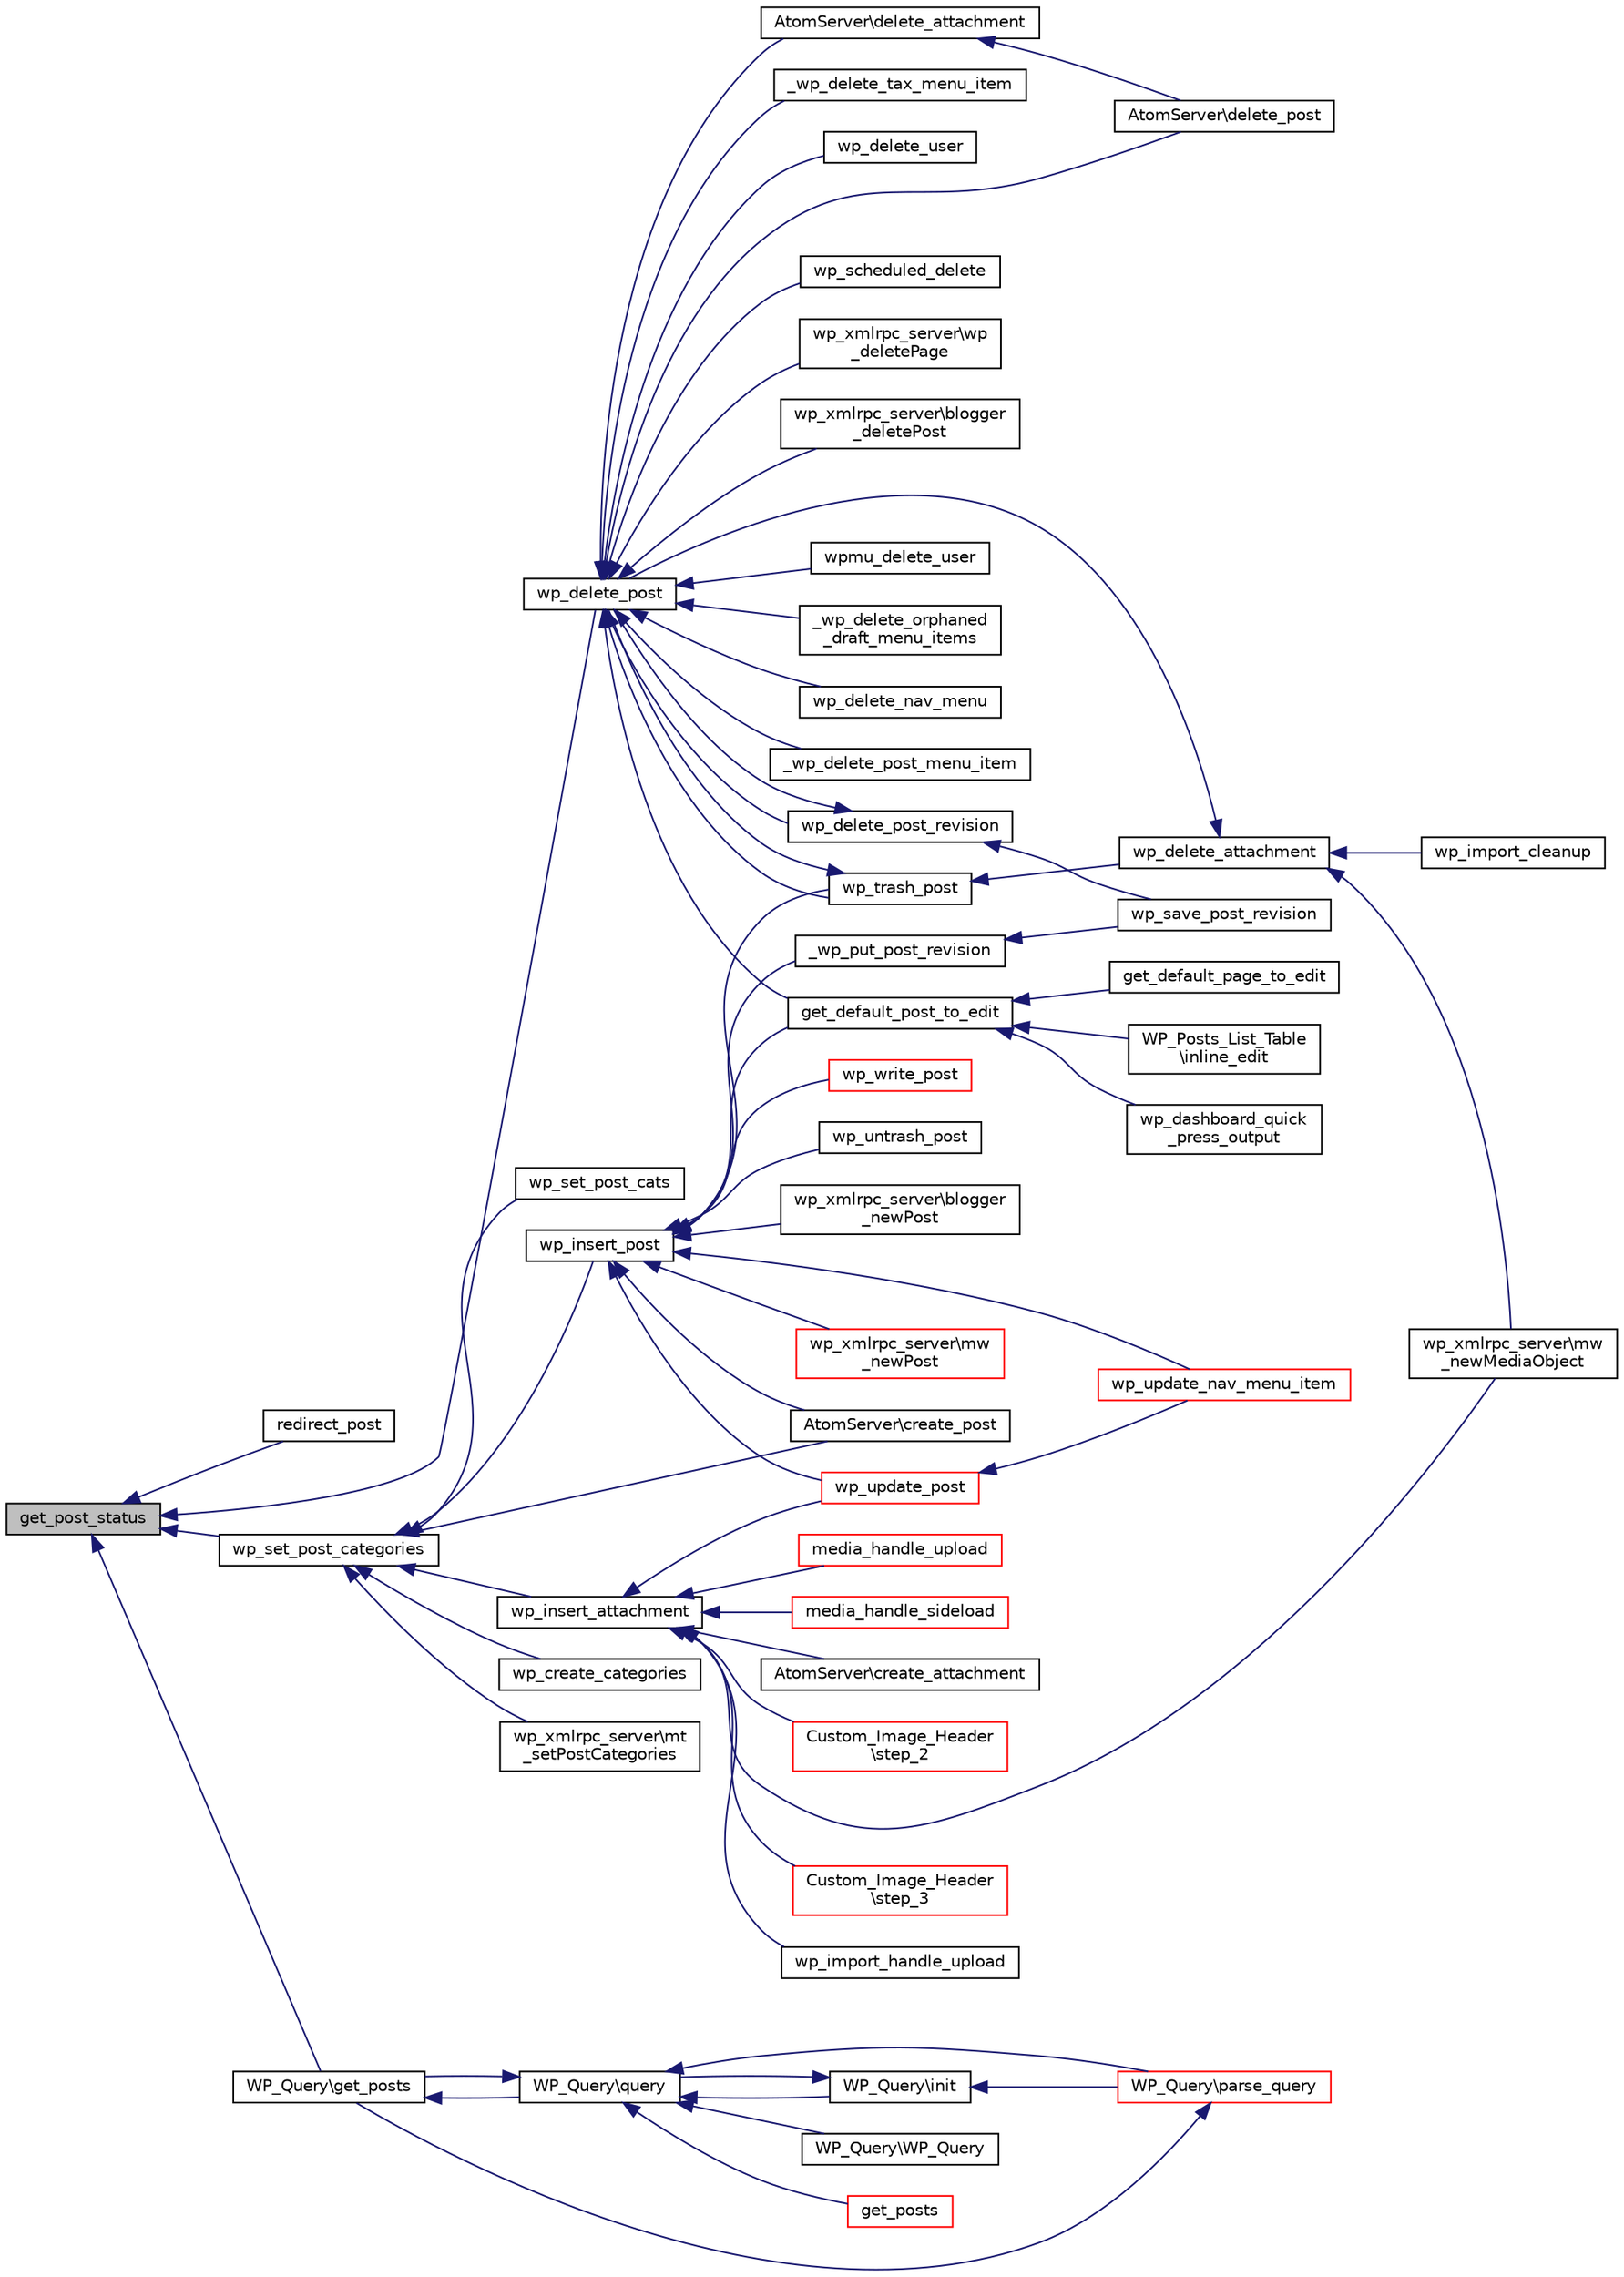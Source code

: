 digraph "get_post_status"
{
  edge [fontname="Helvetica",fontsize="10",labelfontname="Helvetica",labelfontsize="10"];
  node [fontname="Helvetica",fontsize="10",shape=record];
  rankdir="LR";
  Node1 [label="get_post_status",height=0.2,width=0.4,color="black", fillcolor="grey75", style="filled", fontcolor="black"];
  Node1 -> Node2 [dir="back",color="midnightblue",fontsize="10",style="solid",fontname="Helvetica"];
  Node2 [label="redirect_post",height=0.2,width=0.4,color="black", fillcolor="white", style="filled",URL="$wp-admin_2post_8php.html#aedeb0d59528a5cc447ec0f9f693bb488"];
  Node1 -> Node3 [dir="back",color="midnightblue",fontsize="10",style="solid",fontname="Helvetica"];
  Node3 [label="wp_delete_post",height=0.2,width=0.4,color="black", fillcolor="white", style="filled",URL="$wp-includes_2post_8php.html#affbeae076f02be4fd44a2019f39a6928"];
  Node3 -> Node4 [dir="back",color="midnightblue",fontsize="10",style="solid",fontname="Helvetica"];
  Node4 [label="wpmu_delete_user",height=0.2,width=0.4,color="black", fillcolor="white", style="filled",URL="$ms_8php.html#ad190fba638a86e148fde0990e19fb693"];
  Node3 -> Node5 [dir="back",color="midnightblue",fontsize="10",style="solid",fontname="Helvetica"];
  Node5 [label="_wp_delete_orphaned\l_draft_menu_items",height=0.2,width=0.4,color="black", fillcolor="white", style="filled",URL="$wp-admin_2includes_2nav-menu_8php.html#a0ada3f07fe0b24d09d81ba075a04568f"];
  Node3 -> Node6 [dir="back",color="midnightblue",fontsize="10",style="solid",fontname="Helvetica"];
  Node6 [label="wp_delete_nav_menu",height=0.2,width=0.4,color="black", fillcolor="white", style="filled",URL="$wp-includes_2nav-menu_8php.html#aae9c4600419ca8cf051c3a948d178263"];
  Node3 -> Node7 [dir="back",color="midnightblue",fontsize="10",style="solid",fontname="Helvetica"];
  Node7 [label="_wp_delete_post_menu_item",height=0.2,width=0.4,color="black", fillcolor="white", style="filled",URL="$wp-includes_2nav-menu_8php.html#af06b9b296150abd2375933c02d1e73b5"];
  Node3 -> Node8 [dir="back",color="midnightblue",fontsize="10",style="solid",fontname="Helvetica"];
  Node8 [label="_wp_delete_tax_menu_item",height=0.2,width=0.4,color="black", fillcolor="white", style="filled",URL="$wp-includes_2nav-menu_8php.html#a3d052edc04a489fecca8d7e3dccf79bd"];
  Node3 -> Node9 [dir="back",color="midnightblue",fontsize="10",style="solid",fontname="Helvetica"];
  Node9 [label="get_default_post_to_edit",height=0.2,width=0.4,color="black", fillcolor="white", style="filled",URL="$wp-admin_2includes_2post_8php.html#acd11b76d48a16bf3ec561142f0f45ec5"];
  Node9 -> Node10 [dir="back",color="midnightblue",fontsize="10",style="solid",fontname="Helvetica"];
  Node10 [label="WP_Posts_List_Table\l\\inline_edit",height=0.2,width=0.4,color="black", fillcolor="white", style="filled",URL="$class_w_p___posts___list___table.html#a6b18d7af0cb91ad1f0dfedf781231e05"];
  Node9 -> Node11 [dir="back",color="midnightblue",fontsize="10",style="solid",fontname="Helvetica"];
  Node11 [label="wp_dashboard_quick\l_press_output",height=0.2,width=0.4,color="black", fillcolor="white", style="filled",URL="$dashboard_8php.html#ad0228f262719d54ca3d20653a6afd5b1"];
  Node9 -> Node12 [dir="back",color="midnightblue",fontsize="10",style="solid",fontname="Helvetica"];
  Node12 [label="get_default_page_to_edit",height=0.2,width=0.4,color="black", fillcolor="white", style="filled",URL="$wp-admin_2includes_2post_8php.html#abcf6033e41b92b470c30e32b86c12edf"];
  Node3 -> Node13 [dir="back",color="midnightblue",fontsize="10",style="solid",fontname="Helvetica"];
  Node13 [label="wp_trash_post",height=0.2,width=0.4,color="black", fillcolor="white", style="filled",URL="$wp-includes_2post_8php.html#a4d499fa89c9cb5fb7f3bea60c2368c37"];
  Node13 -> Node3 [dir="back",color="midnightblue",fontsize="10",style="solid",fontname="Helvetica"];
  Node13 -> Node14 [dir="back",color="midnightblue",fontsize="10",style="solid",fontname="Helvetica"];
  Node14 [label="wp_delete_attachment",height=0.2,width=0.4,color="black", fillcolor="white", style="filled",URL="$wp-includes_2post_8php.html#a353f54ac06d8c38c531a97637d0cb164"];
  Node14 -> Node15 [dir="back",color="midnightblue",fontsize="10",style="solid",fontname="Helvetica"];
  Node15 [label="wp_import_cleanup",height=0.2,width=0.4,color="black", fillcolor="white", style="filled",URL="$includes_2import_8php.html#a8ae3a41e373cdc649511b421588ef1a6"];
  Node14 -> Node3 [dir="back",color="midnightblue",fontsize="10",style="solid",fontname="Helvetica"];
  Node14 -> Node16 [dir="back",color="midnightblue",fontsize="10",style="solid",fontname="Helvetica"];
  Node16 [label="wp_xmlrpc_server\\mw\l_newMediaObject",height=0.2,width=0.4,color="black", fillcolor="white", style="filled",URL="$classwp__xmlrpc__server.html#af701ab36453577618f4aec04df3128d0"];
  Node3 -> Node17 [dir="back",color="midnightblue",fontsize="10",style="solid",fontname="Helvetica"];
  Node17 [label="wp_delete_post_revision",height=0.2,width=0.4,color="black", fillcolor="white", style="filled",URL="$wp-includes_2post_8php.html#ab5b0762ae13b50dfcaa1f8edb5a742b8"];
  Node17 -> Node3 [dir="back",color="midnightblue",fontsize="10",style="solid",fontname="Helvetica"];
  Node17 -> Node18 [dir="back",color="midnightblue",fontsize="10",style="solid",fontname="Helvetica"];
  Node18 [label="wp_save_post_revision",height=0.2,width=0.4,color="black", fillcolor="white", style="filled",URL="$wp-includes_2post_8php.html#a444504c02efa94323676891a39c21b38"];
  Node3 -> Node19 [dir="back",color="midnightblue",fontsize="10",style="solid",fontname="Helvetica"];
  Node19 [label="wp_delete_user",height=0.2,width=0.4,color="black", fillcolor="white", style="filled",URL="$wp-admin_2includes_2user_8php.html#ad78145c28327f8bbfa6d89b932fa71a9"];
  Node3 -> Node20 [dir="back",color="midnightblue",fontsize="10",style="solid",fontname="Helvetica"];
  Node20 [label="AtomServer\\delete_post",height=0.2,width=0.4,color="black", fillcolor="white", style="filled",URL="$class_atom_server.html#aa5afdcadf3ebd8192bf1a830ba680729"];
  Node3 -> Node21 [dir="back",color="midnightblue",fontsize="10",style="solid",fontname="Helvetica"];
  Node21 [label="AtomServer\\delete_attachment",height=0.2,width=0.4,color="black", fillcolor="white", style="filled",URL="$class_atom_server.html#ae2d3b98b4979107480bf7b83ca62091c"];
  Node21 -> Node20 [dir="back",color="midnightblue",fontsize="10",style="solid",fontname="Helvetica"];
  Node3 -> Node22 [dir="back",color="midnightblue",fontsize="10",style="solid",fontname="Helvetica"];
  Node22 [label="wp_scheduled_delete",height=0.2,width=0.4,color="black", fillcolor="white", style="filled",URL="$wp-includes_2functions_8php.html#a10df32a1c3d880342b00cd49e38ee70f"];
  Node3 -> Node23 [dir="back",color="midnightblue",fontsize="10",style="solid",fontname="Helvetica"];
  Node23 [label="wp_xmlrpc_server\\wp\l_deletePage",height=0.2,width=0.4,color="black", fillcolor="white", style="filled",URL="$classwp__xmlrpc__server.html#a2cbf63620edd918a4e07034b70d7ec60"];
  Node3 -> Node24 [dir="back",color="midnightblue",fontsize="10",style="solid",fontname="Helvetica"];
  Node24 [label="wp_xmlrpc_server\\blogger\l_deletePost",height=0.2,width=0.4,color="black", fillcolor="white", style="filled",URL="$classwp__xmlrpc__server.html#aa6ffbbb8c58dcfc36242d3d5d0f5bf16"];
  Node1 -> Node25 [dir="back",color="midnightblue",fontsize="10",style="solid",fontname="Helvetica"];
  Node25 [label="wp_set_post_categories",height=0.2,width=0.4,color="black", fillcolor="white", style="filled",URL="$wp-includes_2post_8php.html#af8e44febeecc4b0f5a081f658c485b5d"];
  Node25 -> Node26 [dir="back",color="midnightblue",fontsize="10",style="solid",fontname="Helvetica"];
  Node26 [label="wp_set_post_cats",height=0.2,width=0.4,color="black", fillcolor="white", style="filled",URL="$wp-includes_2deprecated_8php.html#a8a28c951a0765498e007a394dcc14858"];
  Node25 -> Node27 [dir="back",color="midnightblue",fontsize="10",style="solid",fontname="Helvetica"];
  Node27 [label="wp_insert_post",height=0.2,width=0.4,color="black", fillcolor="white", style="filled",URL="$wp-includes_2post_8php.html#abe56ec86f0cf7c5048f82f3d593cccd3"];
  Node27 -> Node28 [dir="back",color="midnightblue",fontsize="10",style="solid",fontname="Helvetica"];
  Node28 [label="wp_update_nav_menu_item",height=0.2,width=0.4,color="red", fillcolor="white", style="filled",URL="$wp-includes_2nav-menu_8php.html#aabd4cdfeb0078bf7e8b42a6bda04b211"];
  Node27 -> Node9 [dir="back",color="midnightblue",fontsize="10",style="solid",fontname="Helvetica"];
  Node27 -> Node29 [dir="back",color="midnightblue",fontsize="10",style="solid",fontname="Helvetica"];
  Node29 [label="wp_write_post",height=0.2,width=0.4,color="red", fillcolor="white", style="filled",URL="$wp-admin_2includes_2post_8php.html#ae3a9715d70c7740e8fad355ede553500"];
  Node27 -> Node13 [dir="back",color="midnightblue",fontsize="10",style="solid",fontname="Helvetica"];
  Node27 -> Node30 [dir="back",color="midnightblue",fontsize="10",style="solid",fontname="Helvetica"];
  Node30 [label="wp_untrash_post",height=0.2,width=0.4,color="black", fillcolor="white", style="filled",URL="$wp-includes_2post_8php.html#adb0ab0c2f2c447ee2f6505d6e8487b2b"];
  Node27 -> Node31 [dir="back",color="midnightblue",fontsize="10",style="solid",fontname="Helvetica"];
  Node31 [label="wp_update_post",height=0.2,width=0.4,color="red", fillcolor="white", style="filled",URL="$wp-includes_2post_8php.html#abd13ee38b124b7c84ed348d263fe972b"];
  Node31 -> Node28 [dir="back",color="midnightblue",fontsize="10",style="solid",fontname="Helvetica"];
  Node27 -> Node32 [dir="back",color="midnightblue",fontsize="10",style="solid",fontname="Helvetica"];
  Node32 [label="_wp_put_post_revision",height=0.2,width=0.4,color="black", fillcolor="white", style="filled",URL="$wp-includes_2post_8php.html#a0b6b0d7e5c2d023e05edec55e6980f21"];
  Node32 -> Node18 [dir="back",color="midnightblue",fontsize="10",style="solid",fontname="Helvetica"];
  Node27 -> Node33 [dir="back",color="midnightblue",fontsize="10",style="solid",fontname="Helvetica"];
  Node33 [label="AtomServer\\create_post",height=0.2,width=0.4,color="black", fillcolor="white", style="filled",URL="$class_atom_server.html#a4a717394c251176ec16c15cdf2c5ae52"];
  Node27 -> Node34 [dir="back",color="midnightblue",fontsize="10",style="solid",fontname="Helvetica"];
  Node34 [label="wp_xmlrpc_server\\blogger\l_newPost",height=0.2,width=0.4,color="black", fillcolor="white", style="filled",URL="$classwp__xmlrpc__server.html#aed1e24255a75030f5c77c9b87d2620e7"];
  Node27 -> Node35 [dir="back",color="midnightblue",fontsize="10",style="solid",fontname="Helvetica"];
  Node35 [label="wp_xmlrpc_server\\mw\l_newPost",height=0.2,width=0.4,color="red", fillcolor="white", style="filled",URL="$classwp__xmlrpc__server.html#a68990988a7b1f994473eb9cf32aef5cb"];
  Node25 -> Node36 [dir="back",color="midnightblue",fontsize="10",style="solid",fontname="Helvetica"];
  Node36 [label="wp_insert_attachment",height=0.2,width=0.4,color="black", fillcolor="white", style="filled",URL="$wp-includes_2post_8php.html#ac2732a1522f2e0bef02c0ffece61574e"];
  Node36 -> Node37 [dir="back",color="midnightblue",fontsize="10",style="solid",fontname="Helvetica"];
  Node37 [label="Custom_Image_Header\l\\step_2",height=0.2,width=0.4,color="red", fillcolor="white", style="filled",URL="$class_custom___image___header.html#ac8cde79ff301b51093133a64ecd45f65"];
  Node36 -> Node38 [dir="back",color="midnightblue",fontsize="10",style="solid",fontname="Helvetica"];
  Node38 [label="Custom_Image_Header\l\\step_3",height=0.2,width=0.4,color="red", fillcolor="white", style="filled",URL="$class_custom___image___header.html#a46a1de65a24cd25932980e3ead2518cb"];
  Node36 -> Node39 [dir="back",color="midnightblue",fontsize="10",style="solid",fontname="Helvetica"];
  Node39 [label="wp_import_handle_upload",height=0.2,width=0.4,color="black", fillcolor="white", style="filled",URL="$includes_2import_8php.html#a364b2f3afa15877d095eb67379c55d65"];
  Node36 -> Node40 [dir="back",color="midnightblue",fontsize="10",style="solid",fontname="Helvetica"];
  Node40 [label="media_handle_upload",height=0.2,width=0.4,color="red", fillcolor="white", style="filled",URL="$wp-admin_2includes_2media_8php.html#ad208ac9c114d86649b6b1df2e8c91c27"];
  Node36 -> Node41 [dir="back",color="midnightblue",fontsize="10",style="solid",fontname="Helvetica"];
  Node41 [label="media_handle_sideload",height=0.2,width=0.4,color="red", fillcolor="white", style="filled",URL="$wp-admin_2includes_2media_8php.html#a89a17df1b019ab6a2e96784f1ee58670"];
  Node36 -> Node31 [dir="back",color="midnightblue",fontsize="10",style="solid",fontname="Helvetica"];
  Node36 -> Node42 [dir="back",color="midnightblue",fontsize="10",style="solid",fontname="Helvetica"];
  Node42 [label="AtomServer\\create_attachment",height=0.2,width=0.4,color="black", fillcolor="white", style="filled",URL="$class_atom_server.html#ac7b0ab0167b839f3711a328506fe8d1c"];
  Node36 -> Node16 [dir="back",color="midnightblue",fontsize="10",style="solid",fontname="Helvetica"];
  Node25 -> Node43 [dir="back",color="midnightblue",fontsize="10",style="solid",fontname="Helvetica"];
  Node43 [label="wp_create_categories",height=0.2,width=0.4,color="black", fillcolor="white", style="filled",URL="$wp-admin_2includes_2taxonomy_8php.html#ab04faeeacd990e1d5d54f9d481a3c742"];
  Node25 -> Node33 [dir="back",color="midnightblue",fontsize="10",style="solid",fontname="Helvetica"];
  Node25 -> Node44 [dir="back",color="midnightblue",fontsize="10",style="solid",fontname="Helvetica"];
  Node44 [label="wp_xmlrpc_server\\mt\l_setPostCategories",height=0.2,width=0.4,color="black", fillcolor="white", style="filled",URL="$classwp__xmlrpc__server.html#a15a8b8d1a6a2046d43e500f1868e02bd"];
  Node1 -> Node45 [dir="back",color="midnightblue",fontsize="10",style="solid",fontname="Helvetica"];
  Node45 [label="WP_Query\\get_posts",height=0.2,width=0.4,color="black", fillcolor="white", style="filled",URL="$class_w_p___query.html#a7fd0cbd929ab4b82c772ac74154c54aa"];
  Node45 -> Node46 [dir="back",color="midnightblue",fontsize="10",style="solid",fontname="Helvetica"];
  Node46 [label="WP_Query\\query",height=0.2,width=0.4,color="black", fillcolor="white", style="filled",URL="$class_w_p___query.html#a253dad15bee37e95a22b08e9a3df14c6"];
  Node46 -> Node47 [dir="back",color="midnightblue",fontsize="10",style="solid",fontname="Helvetica"];
  Node47 [label="get_posts",height=0.2,width=0.4,color="red", fillcolor="white", style="filled",URL="$wp-includes_2post_8php.html#a3ece4f854d9d095786e99ec6eaff50fc"];
  Node46 -> Node48 [dir="back",color="midnightblue",fontsize="10",style="solid",fontname="Helvetica"];
  Node48 [label="WP_Query\\init",height=0.2,width=0.4,color="black", fillcolor="white", style="filled",URL="$class_w_p___query.html#a4be4055f3361d4800e16bc2e2e38cda6"];
  Node48 -> Node49 [dir="back",color="midnightblue",fontsize="10",style="solid",fontname="Helvetica"];
  Node49 [label="WP_Query\\parse_query",height=0.2,width=0.4,color="red", fillcolor="white", style="filled",URL="$class_w_p___query.html#a25312fea9d29325ec29fdbfdaa843e7f"];
  Node49 -> Node45 [dir="back",color="midnightblue",fontsize="10",style="solid",fontname="Helvetica"];
  Node48 -> Node46 [dir="back",color="midnightblue",fontsize="10",style="solid",fontname="Helvetica"];
  Node46 -> Node49 [dir="back",color="midnightblue",fontsize="10",style="solid",fontname="Helvetica"];
  Node46 -> Node45 [dir="back",color="midnightblue",fontsize="10",style="solid",fontname="Helvetica"];
  Node46 -> Node50 [dir="back",color="midnightblue",fontsize="10",style="solid",fontname="Helvetica"];
  Node50 [label="WP_Query\\WP_Query",height=0.2,width=0.4,color="black", fillcolor="white", style="filled",URL="$class_w_p___query.html#a453baad949fc1d2d1b1b88ccc815b2ac"];
}
